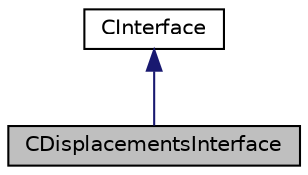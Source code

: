 digraph "CDisplacementsInterface"
{
 // LATEX_PDF_SIZE
  edge [fontname="Helvetica",fontsize="10",labelfontname="Helvetica",labelfontsize="10"];
  node [fontname="Helvetica",fontsize="10",shape=record];
  Node1 [label="CDisplacementsInterface",height=0.2,width=0.4,color="black", fillcolor="grey75", style="filled", fontcolor="black",tooltip="Structure-fluid interface (displacements)."];
  Node2 -> Node1 [dir="back",color="midnightblue",fontsize="10",style="solid",fontname="Helvetica"];
  Node2 [label="CInterface",height=0.2,width=0.4,color="black", fillcolor="white", style="filled",URL="$classCInterface.html",tooltip="Main class for defining the physical transfer of information."];
}
